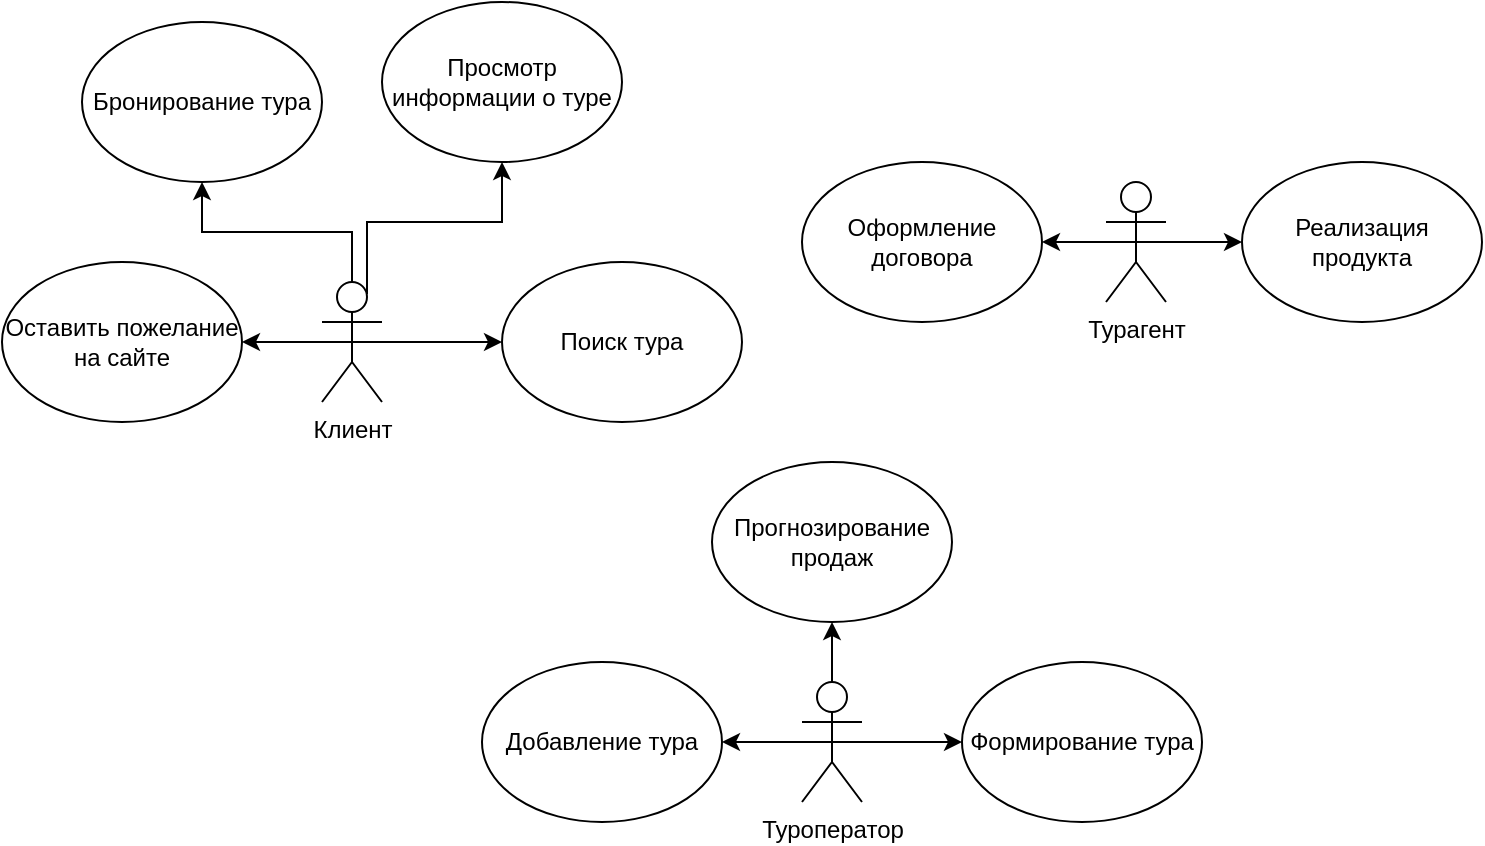 <mxfile version="21.6.8" type="device">
  <diagram name="Страница — 1" id="nmwYlNAqHAz0iBwmK8kU">
    <mxGraphModel dx="859" dy="532" grid="1" gridSize="10" guides="1" tooltips="1" connect="1" arrows="1" fold="1" page="1" pageScale="1" pageWidth="827" pageHeight="1169" math="0" shadow="0">
      <root>
        <mxCell id="0" />
        <mxCell id="1" parent="0" />
        <mxCell id="DBoz5KSYcVFiYWjzBrVx-3" style="edgeStyle=orthogonalEdgeStyle;rounded=0;orthogonalLoop=1;jettySize=auto;html=1;exitX=0.5;exitY=0.5;exitDx=0;exitDy=0;exitPerimeter=0;entryX=0;entryY=0.5;entryDx=0;entryDy=0;" edge="1" parent="1" source="tDO6yDNG7WM1HsC9Acc8-2" target="DBoz5KSYcVFiYWjzBrVx-1">
          <mxGeometry relative="1" as="geometry" />
        </mxCell>
        <mxCell id="DBoz5KSYcVFiYWjzBrVx-5" style="edgeStyle=orthogonalEdgeStyle;rounded=0;orthogonalLoop=1;jettySize=auto;html=1;exitX=0.5;exitY=0.5;exitDx=0;exitDy=0;exitPerimeter=0;entryX=1;entryY=0.5;entryDx=0;entryDy=0;" edge="1" parent="1" source="tDO6yDNG7WM1HsC9Acc8-2" target="DBoz5KSYcVFiYWjzBrVx-4">
          <mxGeometry relative="1" as="geometry" />
        </mxCell>
        <mxCell id="DBoz5KSYcVFiYWjzBrVx-7" style="edgeStyle=orthogonalEdgeStyle;rounded=0;orthogonalLoop=1;jettySize=auto;html=1;exitX=0.5;exitY=0;exitDx=0;exitDy=0;exitPerimeter=0;entryX=0.5;entryY=1;entryDx=0;entryDy=0;" edge="1" parent="1" source="tDO6yDNG7WM1HsC9Acc8-2" target="DBoz5KSYcVFiYWjzBrVx-6">
          <mxGeometry relative="1" as="geometry" />
        </mxCell>
        <mxCell id="DBoz5KSYcVFiYWjzBrVx-9" style="edgeStyle=orthogonalEdgeStyle;rounded=0;orthogonalLoop=1;jettySize=auto;html=1;exitX=0.75;exitY=0.1;exitDx=0;exitDy=0;exitPerimeter=0;" edge="1" parent="1" source="tDO6yDNG7WM1HsC9Acc8-2" target="DBoz5KSYcVFiYWjzBrVx-8">
          <mxGeometry relative="1" as="geometry" />
        </mxCell>
        <mxCell id="tDO6yDNG7WM1HsC9Acc8-2" value="Клиент" style="shape=umlActor;verticalLabelPosition=bottom;verticalAlign=top;html=1;outlineConnect=0;labelPosition=center;align=center;" parent="1" vertex="1">
          <mxGeometry x="190" y="340" width="30" height="60" as="geometry" />
        </mxCell>
        <mxCell id="DBoz5KSYcVFiYWjzBrVx-11" style="edgeStyle=orthogonalEdgeStyle;rounded=0;orthogonalLoop=1;jettySize=auto;html=1;exitX=0.5;exitY=0.5;exitDx=0;exitDy=0;exitPerimeter=0;entryX=0;entryY=0.5;entryDx=0;entryDy=0;" edge="1" parent="1" source="tDO6yDNG7WM1HsC9Acc8-3" target="DBoz5KSYcVFiYWjzBrVx-10">
          <mxGeometry relative="1" as="geometry" />
        </mxCell>
        <mxCell id="DBoz5KSYcVFiYWjzBrVx-13" style="edgeStyle=orthogonalEdgeStyle;rounded=0;orthogonalLoop=1;jettySize=auto;html=1;exitX=0.5;exitY=0.5;exitDx=0;exitDy=0;exitPerimeter=0;entryX=1;entryY=0.5;entryDx=0;entryDy=0;" edge="1" parent="1" source="tDO6yDNG7WM1HsC9Acc8-3" target="DBoz5KSYcVFiYWjzBrVx-12">
          <mxGeometry relative="1" as="geometry" />
        </mxCell>
        <mxCell id="DBoz5KSYcVFiYWjzBrVx-15" style="edgeStyle=orthogonalEdgeStyle;rounded=0;orthogonalLoop=1;jettySize=auto;html=1;exitX=0.5;exitY=0;exitDx=0;exitDy=0;exitPerimeter=0;entryX=0.5;entryY=1;entryDx=0;entryDy=0;" edge="1" parent="1" source="tDO6yDNG7WM1HsC9Acc8-3" target="DBoz5KSYcVFiYWjzBrVx-14">
          <mxGeometry relative="1" as="geometry" />
        </mxCell>
        <mxCell id="tDO6yDNG7WM1HsC9Acc8-3" value="Туроператор" style="shape=umlActor;verticalLabelPosition=bottom;verticalAlign=top;html=1;outlineConnect=0;" parent="1" vertex="1">
          <mxGeometry x="430" y="540" width="30" height="60" as="geometry" />
        </mxCell>
        <mxCell id="DBoz5KSYcVFiYWjzBrVx-18" style="edgeStyle=orthogonalEdgeStyle;rounded=0;orthogonalLoop=1;jettySize=auto;html=1;exitX=0.5;exitY=0.5;exitDx=0;exitDy=0;exitPerimeter=0;entryX=0;entryY=0.5;entryDx=0;entryDy=0;" edge="1" parent="1" source="tDO6yDNG7WM1HsC9Acc8-4" target="DBoz5KSYcVFiYWjzBrVx-16">
          <mxGeometry relative="1" as="geometry" />
        </mxCell>
        <mxCell id="DBoz5KSYcVFiYWjzBrVx-20" style="edgeStyle=orthogonalEdgeStyle;rounded=0;orthogonalLoop=1;jettySize=auto;html=1;exitX=0.5;exitY=0.5;exitDx=0;exitDy=0;exitPerimeter=0;entryX=1;entryY=0.5;entryDx=0;entryDy=0;" edge="1" parent="1" source="tDO6yDNG7WM1HsC9Acc8-4" target="DBoz5KSYcVFiYWjzBrVx-19">
          <mxGeometry relative="1" as="geometry" />
        </mxCell>
        <mxCell id="tDO6yDNG7WM1HsC9Acc8-4" value="Турагент" style="shape=umlActor;verticalLabelPosition=bottom;verticalAlign=top;html=1;outlineConnect=0;" parent="1" vertex="1">
          <mxGeometry x="582" y="290" width="30" height="60" as="geometry" />
        </mxCell>
        <mxCell id="DBoz5KSYcVFiYWjzBrVx-1" value="Поиск тура" style="ellipse;whiteSpace=wrap;html=1;" vertex="1" parent="1">
          <mxGeometry x="280" y="330" width="120" height="80" as="geometry" />
        </mxCell>
        <mxCell id="DBoz5KSYcVFiYWjzBrVx-4" value="Оставить пожелание на сайте" style="ellipse;whiteSpace=wrap;html=1;" vertex="1" parent="1">
          <mxGeometry x="30" y="330" width="120" height="80" as="geometry" />
        </mxCell>
        <mxCell id="DBoz5KSYcVFiYWjzBrVx-6" value="Бронирование тура" style="ellipse;whiteSpace=wrap;html=1;" vertex="1" parent="1">
          <mxGeometry x="70" y="210" width="120" height="80" as="geometry" />
        </mxCell>
        <mxCell id="DBoz5KSYcVFiYWjzBrVx-8" value="Просмотр информации о туре" style="ellipse;whiteSpace=wrap;html=1;" vertex="1" parent="1">
          <mxGeometry x="220" y="200" width="120" height="80" as="geometry" />
        </mxCell>
        <mxCell id="DBoz5KSYcVFiYWjzBrVx-10" value="Формирование тура" style="ellipse;whiteSpace=wrap;html=1;" vertex="1" parent="1">
          <mxGeometry x="510" y="530" width="120" height="80" as="geometry" />
        </mxCell>
        <mxCell id="DBoz5KSYcVFiYWjzBrVx-12" value="Добавление тура" style="ellipse;whiteSpace=wrap;html=1;" vertex="1" parent="1">
          <mxGeometry x="270" y="530" width="120" height="80" as="geometry" />
        </mxCell>
        <mxCell id="DBoz5KSYcVFiYWjzBrVx-14" value="Прогнозирование продаж" style="ellipse;whiteSpace=wrap;html=1;" vertex="1" parent="1">
          <mxGeometry x="385" y="430" width="120" height="80" as="geometry" />
        </mxCell>
        <mxCell id="DBoz5KSYcVFiYWjzBrVx-16" value="Реализация продукта" style="ellipse;whiteSpace=wrap;html=1;" vertex="1" parent="1">
          <mxGeometry x="650" y="280" width="120" height="80" as="geometry" />
        </mxCell>
        <mxCell id="DBoz5KSYcVFiYWjzBrVx-19" value="Оформление договора" style="ellipse;whiteSpace=wrap;html=1;" vertex="1" parent="1">
          <mxGeometry x="430" y="280" width="120" height="80" as="geometry" />
        </mxCell>
      </root>
    </mxGraphModel>
  </diagram>
</mxfile>

